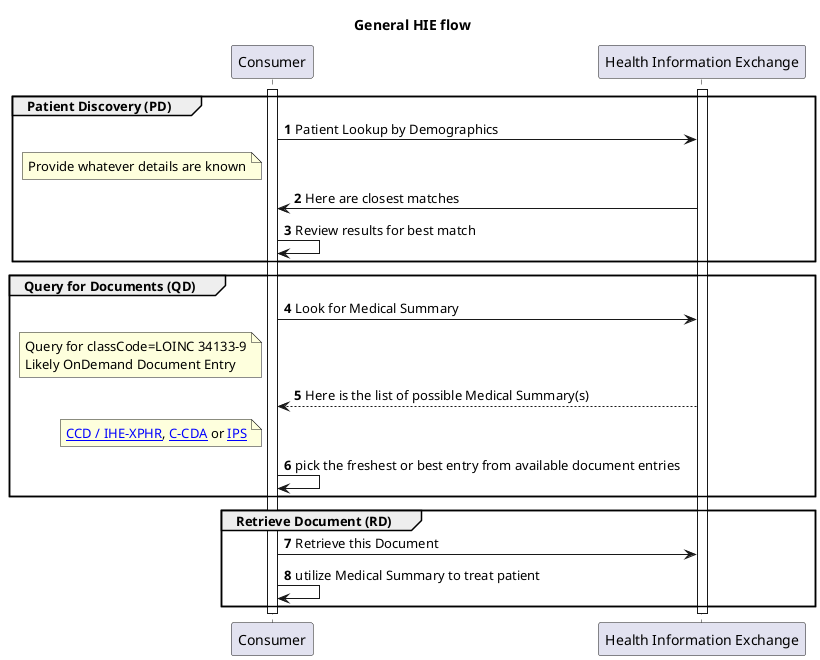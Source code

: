 @startuml
skinparam svgDimensionStyle false
title General HIE flow
participant "Consumer" as Consumer
participant "Health Information Exchange" as HIE [[https://profiles.ihe.net/ITI/HIE-Whitepaper/index.html HIE-Whitepaper]]
autonumber
activate Consumer
activate HIE

group Patient Discovery (PD)
Consumer -> HIE: Patient Lookup by Demographics
Note left of Consumer: Provide whatever details are known
Consumer <- HIE: Here are closest matches
Consumer -> Consumer: Review results for best match
end group

group Query for Documents (QD)
Consumer -> HIE: Look for Medical Summary
Note left of Consumer: Query for classCode=LOINC 34133-9\nLikely OnDemand Document Entry
Consumer <-- HIE: Here is the list of possible Medical Summary(s)
Note left of Consumer: [[https://www.ihe.net/uploadedFiles/Documents/PCC/IHE_PCC_TF_Vol1.pdf#nameddest=4_Exchange_of_Personal_Health_R CCD / IHE-XPHR]], [[https://www.hl7.org/ccdasearch/ C-CDA]] or [[https://hl7.org/fhir/uv/ips/ IPS]]
Consumer -> Consumer: pick the freshest or best entry from available document entries
end group

group Retrieve Document (RD)
Consumer -> HIE: Retrieve this Document
Consumer -> Consumer: utilize Medical Summary to treat patient
end group

deactivate HIE
deactivate Consumer

@enduml
